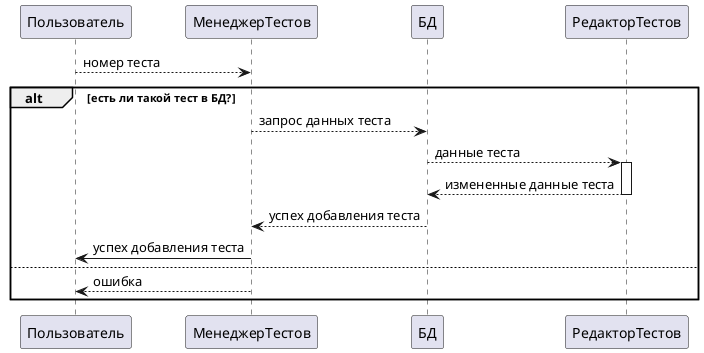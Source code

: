 'Последовательность действий программы при редактировании теста в базе данных'
@startuml
Пользователь --> МенеджерТестов : номер теста
alt есть ли такой тест в БД?
    МенеджерТестов --> БД : запрос данных теста
    БД --> РедакторТестов : данные теста
    activate РедакторТестов
    РедакторТестов --> БД : измененные данные теста
    deactivate РедакторТестов
    БД --> МенеджерТестов : успех добавления теста
    МенеджерТестов -> Пользователь : успех добавления теста
else
    МенеджерТестов --> Пользователь : ошибка
end
@enduml